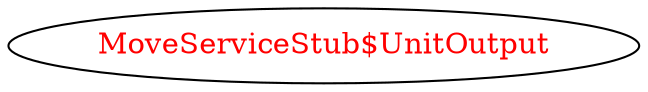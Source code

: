 digraph dependencyGraph {
 concentrate=true;
 ranksep="2.0";
 rankdir="LR"; 
 splines="ortho";
"MoveServiceStub$UnitOutput" [fontcolor="red"];
}